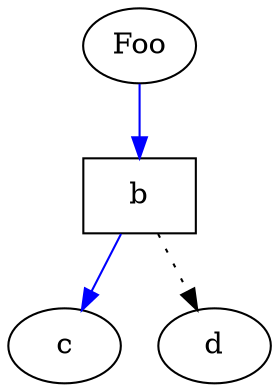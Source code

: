# 节点和边的属性设置

digraph G {
    // label属性可以改变节点显示的名称
    a [label = "Foo"];
    // shape属性可以改变节点的形状
    b [shape = box];
    // color指定连接线的颜色
    a -> b -> c [color = blue];
    // style指定连接线的风格
    b -> d [style = dotted];
}